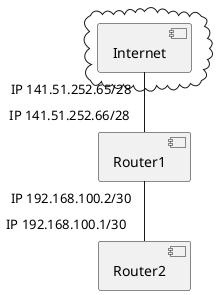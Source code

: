 @startuml
[Router1]
cloud {
    [Internet]
}
[Router2]

[Internet] "IP 141.51.252.65/28" -- "IP 141.51.252.66/28" [Router1]
[Router1] "IP 192.168.100.2/30" -- "IP 192.168.100.1/30 " [Router2]

@enduml